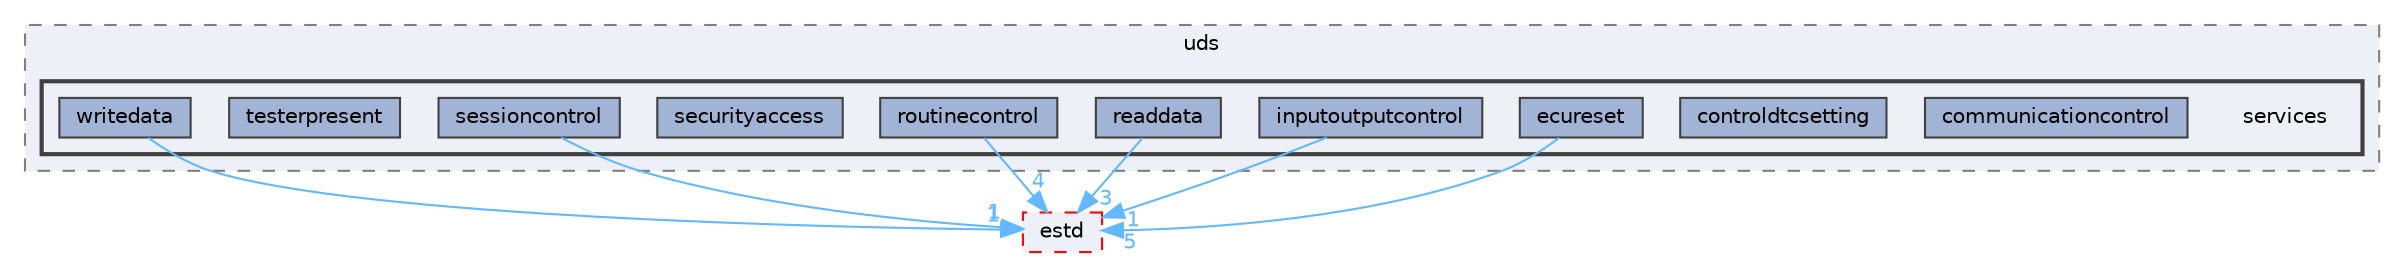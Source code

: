 digraph "services"
{
 // LATEX_PDF_SIZE
  bgcolor="transparent";
  edge [fontname=Helvetica,fontsize=10,labelfontname=Helvetica,labelfontsize=10];
  node [fontname=Helvetica,fontsize=10,shape=box,height=0.2,width=0.4];
  compound=true
  subgraph clusterdir_18c8e63153a1cad428e37e52a2206503 {
    graph [ bgcolor="#edf0f7", pencolor="grey50", label="uds", fontname=Helvetica,fontsize=10 style="filled,dashed", URL="dir_18c8e63153a1cad428e37e52a2206503.html",tooltip=""]
  subgraph clusterdir_5a5a917675d43c603eaba456eb80bda9 {
    graph [ bgcolor="#edf0f7", pencolor="grey25", label="", fontname=Helvetica,fontsize=10 style="filled,bold", URL="dir_5a5a917675d43c603eaba456eb80bda9.html",tooltip=""]
    dir_5a5a917675d43c603eaba456eb80bda9 [shape=plaintext, label="services"];
  dir_78f1ad19a7677a08d64eb374a8cfb877 [label="communicationcontrol", fillcolor="#a2b4d6", color="grey25", style="filled", URL="dir_78f1ad19a7677a08d64eb374a8cfb877.html",tooltip=""];
  dir_d6105d8cf277b338d5f2e3ed0cd05178 [label="controldtcsetting", fillcolor="#a2b4d6", color="grey25", style="filled", URL="dir_d6105d8cf277b338d5f2e3ed0cd05178.html",tooltip=""];
  dir_d7cf434f59fcd243ffbeda826bc53472 [label="ecureset", fillcolor="#a2b4d6", color="grey25", style="filled", URL="dir_d7cf434f59fcd243ffbeda826bc53472.html",tooltip=""];
  dir_c90495d48450d6f74f365f42ceb801fc [label="inputoutputcontrol", fillcolor="#a2b4d6", color="grey25", style="filled", URL="dir_c90495d48450d6f74f365f42ceb801fc.html",tooltip=""];
  dir_bc3eb226ef36f2c35e6bf35b94949593 [label="readdata", fillcolor="#a2b4d6", color="grey25", style="filled", URL="dir_bc3eb226ef36f2c35e6bf35b94949593.html",tooltip=""];
  dir_ca6dcff37d1ec29eb7352e637675f464 [label="routinecontrol", fillcolor="#a2b4d6", color="grey25", style="filled", URL="dir_ca6dcff37d1ec29eb7352e637675f464.html",tooltip=""];
  dir_7f94171f768e8f594ea7365e5a42728f [label="securityaccess", fillcolor="#a2b4d6", color="grey25", style="filled", URL="dir_7f94171f768e8f594ea7365e5a42728f.html",tooltip=""];
  dir_7621f5538fc54ffc8b20ff5a1806bc11 [label="sessioncontrol", fillcolor="#a2b4d6", color="grey25", style="filled", URL="dir_7621f5538fc54ffc8b20ff5a1806bc11.html",tooltip=""];
  dir_d536f5711935fd23e8a2d22ef047af0d [label="testerpresent", fillcolor="#a2b4d6", color="grey25", style="filled", URL="dir_d536f5711935fd23e8a2d22ef047af0d.html",tooltip=""];
  dir_00a60dbfdd311aee9f545c09719773f0 [label="writedata", fillcolor="#a2b4d6", color="grey25", style="filled", URL="dir_00a60dbfdd311aee9f545c09719773f0.html",tooltip=""];
  }
  }
  dir_705ed472854f071e46e92f9933f4d565 [label="estd", fillcolor="#edf0f7", color="red", style="filled,dashed", URL="dir_705ed472854f071e46e92f9933f4d565.html",tooltip=""];
  dir_d7cf434f59fcd243ffbeda826bc53472->dir_705ed472854f071e46e92f9933f4d565 [headlabel="5", labeldistance=1.5 headhref="dir_000069_000075.html" href="dir_000069_000075.html" color="steelblue1" fontcolor="steelblue1"];
  dir_c90495d48450d6f74f365f42ceb801fc->dir_705ed472854f071e46e92f9933f4d565 [headlabel="1", labeldistance=1.5 headhref="dir_000123_000075.html" href="dir_000123_000075.html" color="steelblue1" fontcolor="steelblue1"];
  dir_bc3eb226ef36f2c35e6bf35b94949593->dir_705ed472854f071e46e92f9933f4d565 [headlabel="3", labeldistance=1.5 headhref="dir_000160_000075.html" href="dir_000160_000075.html" color="steelblue1" fontcolor="steelblue1"];
  dir_ca6dcff37d1ec29eb7352e637675f464->dir_705ed472854f071e46e92f9933f4d565 [headlabel="4", labeldistance=1.5 headhref="dir_000165_000075.html" href="dir_000165_000075.html" color="steelblue1" fontcolor="steelblue1"];
  dir_7621f5538fc54ffc8b20ff5a1806bc11->dir_705ed472854f071e46e92f9933f4d565 [headlabel="1", labeldistance=1.5 headhref="dir_000178_000075.html" href="dir_000178_000075.html" color="steelblue1" fontcolor="steelblue1"];
  dir_00a60dbfdd311aee9f545c09719773f0->dir_705ed472854f071e46e92f9933f4d565 [headlabel="1", labeldistance=1.5 headhref="dir_000234_000075.html" href="dir_000234_000075.html" color="steelblue1" fontcolor="steelblue1"];
}
